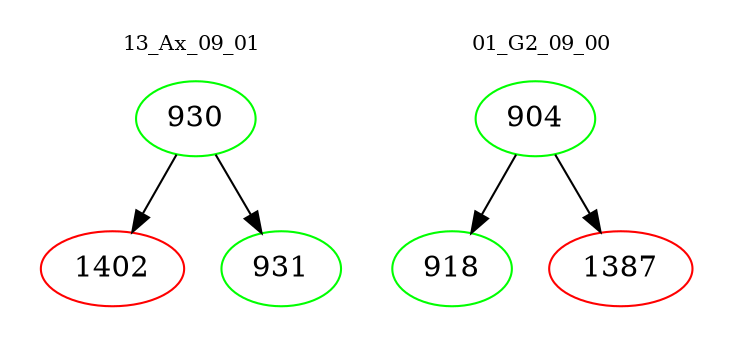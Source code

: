 digraph{
subgraph cluster_0 {
color = white
label = "13_Ax_09_01";
fontsize=10;
T0_930 [label="930", color="green"]
T0_930 -> T0_1402 [color="black"]
T0_1402 [label="1402", color="red"]
T0_930 -> T0_931 [color="black"]
T0_931 [label="931", color="green"]
}
subgraph cluster_1 {
color = white
label = "01_G2_09_00";
fontsize=10;
T1_904 [label="904", color="green"]
T1_904 -> T1_918 [color="black"]
T1_918 [label="918", color="green"]
T1_904 -> T1_1387 [color="black"]
T1_1387 [label="1387", color="red"]
}
}
